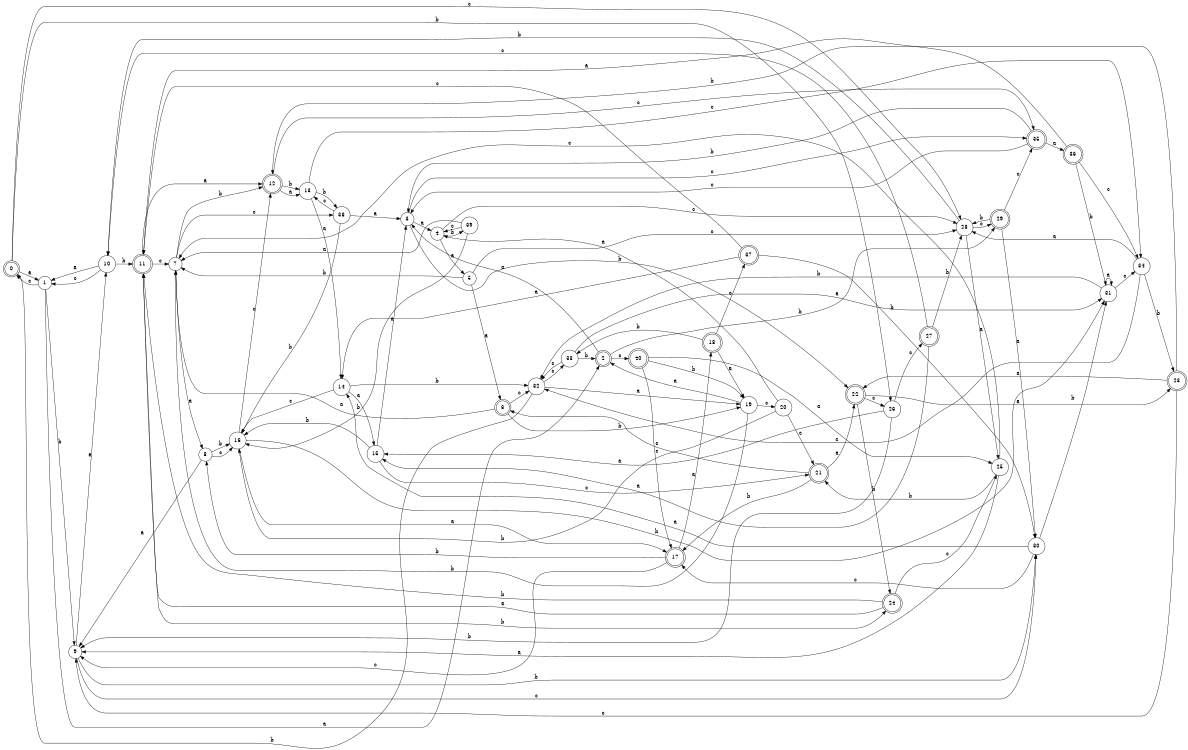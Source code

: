 digraph n33_8 {
__start0 [label="" shape="none"];

rankdir=LR;
size="8,5";

s0 [style="rounded,filled", color="black", fillcolor="white" shape="doublecircle", label="0"];
s1 [style="filled", color="black", fillcolor="white" shape="circle", label="1"];
s2 [style="rounded,filled", color="black", fillcolor="white" shape="doublecircle", label="2"];
s3 [style="filled", color="black", fillcolor="white" shape="circle", label="3"];
s4 [style="filled", color="black", fillcolor="white" shape="circle", label="4"];
s5 [style="filled", color="black", fillcolor="white" shape="circle", label="5"];
s6 [style="rounded,filled", color="black", fillcolor="white" shape="doublecircle", label="6"];
s7 [style="filled", color="black", fillcolor="white" shape="circle", label="7"];
s8 [style="filled", color="black", fillcolor="white" shape="circle", label="8"];
s9 [style="filled", color="black", fillcolor="white" shape="circle", label="9"];
s10 [style="filled", color="black", fillcolor="white" shape="circle", label="10"];
s11 [style="rounded,filled", color="black", fillcolor="white" shape="doublecircle", label="11"];
s12 [style="rounded,filled", color="black", fillcolor="white" shape="doublecircle", label="12"];
s13 [style="filled", color="black", fillcolor="white" shape="circle", label="13"];
s14 [style="filled", color="black", fillcolor="white" shape="circle", label="14"];
s15 [style="filled", color="black", fillcolor="white" shape="circle", label="15"];
s16 [style="filled", color="black", fillcolor="white" shape="circle", label="16"];
s17 [style="rounded,filled", color="black", fillcolor="white" shape="doublecircle", label="17"];
s18 [style="rounded,filled", color="black", fillcolor="white" shape="doublecircle", label="18"];
s19 [style="filled", color="black", fillcolor="white" shape="circle", label="19"];
s20 [style="filled", color="black", fillcolor="white" shape="circle", label="20"];
s21 [style="rounded,filled", color="black", fillcolor="white" shape="doublecircle", label="21"];
s22 [style="rounded,filled", color="black", fillcolor="white" shape="doublecircle", label="22"];
s23 [style="rounded,filled", color="black", fillcolor="white" shape="doublecircle", label="23"];
s24 [style="rounded,filled", color="black", fillcolor="white" shape="doublecircle", label="24"];
s25 [style="filled", color="black", fillcolor="white" shape="circle", label="25"];
s26 [style="filled", color="black", fillcolor="white" shape="circle", label="26"];
s27 [style="rounded,filled", color="black", fillcolor="white" shape="doublecircle", label="27"];
s28 [style="filled", color="black", fillcolor="white" shape="circle", label="28"];
s29 [style="rounded,filled", color="black", fillcolor="white" shape="doublecircle", label="29"];
s30 [style="filled", color="black", fillcolor="white" shape="circle", label="30"];
s31 [style="filled", color="black", fillcolor="white" shape="circle", label="31"];
s32 [style="filled", color="black", fillcolor="white" shape="circle", label="32"];
s33 [style="filled", color="black", fillcolor="white" shape="circle", label="33"];
s34 [style="filled", color="black", fillcolor="white" shape="circle", label="34"];
s35 [style="rounded,filled", color="black", fillcolor="white" shape="doublecircle", label="35"];
s36 [style="rounded,filled", color="black", fillcolor="white" shape="doublecircle", label="36"];
s37 [style="rounded,filled", color="black", fillcolor="white" shape="doublecircle", label="37"];
s38 [style="filled", color="black", fillcolor="white" shape="circle", label="38"];
s39 [style="filled", color="black", fillcolor="white" shape="circle", label="39"];
s40 [style="rounded,filled", color="black", fillcolor="white" shape="doublecircle", label="40"];
s0 -> s1 [label="a"];
s0 -> s26 [label="b"];
s0 -> s28 [label="c"];
s1 -> s2 [label="a"];
s1 -> s9 [label="b"];
s1 -> s0 [label="c"];
s2 -> s3 [label="a"];
s2 -> s29 [label="b"];
s2 -> s40 [label="c"];
s3 -> s4 [label="a"];
s3 -> s22 [label="b"];
s3 -> s35 [label="c"];
s4 -> s5 [label="a"];
s4 -> s39 [label="b"];
s4 -> s28 [label="c"];
s5 -> s6 [label="a"];
s5 -> s7 [label="b"];
s5 -> s28 [label="c"];
s6 -> s7 [label="a"];
s6 -> s19 [label="b"];
s6 -> s32 [label="c"];
s7 -> s8 [label="a"];
s7 -> s12 [label="b"];
s7 -> s38 [label="c"];
s8 -> s9 [label="a"];
s8 -> s16 [label="b"];
s8 -> s16 [label="c"];
s9 -> s10 [label="a"];
s9 -> s30 [label="b"];
s9 -> s30 [label="c"];
s10 -> s1 [label="a"];
s10 -> s11 [label="b"];
s10 -> s1 [label="c"];
s11 -> s12 [label="a"];
s11 -> s24 [label="b"];
s11 -> s7 [label="c"];
s12 -> s13 [label="a"];
s12 -> s13 [label="b"];
s12 -> s35 [label="c"];
s13 -> s14 [label="a"];
s13 -> s38 [label="b"];
s13 -> s34 [label="c"];
s14 -> s15 [label="a"];
s14 -> s32 [label="b"];
s14 -> s16 [label="c"];
s15 -> s3 [label="a"];
s15 -> s16 [label="b"];
s15 -> s21 [label="c"];
s16 -> s17 [label="a"];
s16 -> s31 [label="b"];
s16 -> s12 [label="c"];
s17 -> s18 [label="a"];
s17 -> s8 [label="b"];
s17 -> s9 [label="c"];
s18 -> s19 [label="a"];
s18 -> s33 [label="b"];
s18 -> s37 [label="c"];
s19 -> s2 [label="a"];
s19 -> s7 [label="b"];
s19 -> s20 [label="c"];
s20 -> s4 [label="a"];
s20 -> s16 [label="b"];
s20 -> s21 [label="c"];
s21 -> s22 [label="a"];
s21 -> s17 [label="b"];
s21 -> s6 [label="c"];
s22 -> s23 [label="a"];
s22 -> s24 [label="b"];
s22 -> s26 [label="c"];
s23 -> s22 [label="a"];
s23 -> s12 [label="b"];
s23 -> s9 [label="c"];
s24 -> s11 [label="a"];
s24 -> s11 [label="b"];
s24 -> s25 [label="c"];
s25 -> s9 [label="a"];
s25 -> s21 [label="b"];
s25 -> s7 [label="c"];
s26 -> s15 [label="a"];
s26 -> s9 [label="b"];
s26 -> s27 [label="c"];
s27 -> s15 [label="a"];
s27 -> s28 [label="b"];
s27 -> s10 [label="c"];
s28 -> s25 [label="a"];
s28 -> s10 [label="b"];
s28 -> s29 [label="c"];
s29 -> s30 [label="a"];
s29 -> s28 [label="b"];
s29 -> s35 [label="c"];
s30 -> s14 [label="a"];
s30 -> s31 [label="b"];
s30 -> s17 [label="c"];
s31 -> s31 [label="a"];
s31 -> s32 [label="b"];
s31 -> s34 [label="c"];
s32 -> s19 [label="a"];
s32 -> s0 [label="b"];
s32 -> s33 [label="c"];
s33 -> s31 [label="a"];
s33 -> s2 [label="b"];
s33 -> s32 [label="c"];
s34 -> s28 [label="a"];
s34 -> s23 [label="b"];
s34 -> s32 [label="c"];
s35 -> s36 [label="a"];
s35 -> s3 [label="b"];
s35 -> s3 [label="c"];
s36 -> s11 [label="a"];
s36 -> s31 [label="b"];
s36 -> s34 [label="c"];
s37 -> s14 [label="a"];
s37 -> s30 [label="b"];
s37 -> s11 [label="c"];
s38 -> s3 [label="a"];
s38 -> s16 [label="b"];
s38 -> s13 [label="c"];
s39 -> s7 [label="a"];
s39 -> s16 [label="b"];
s39 -> s4 [label="c"];
s40 -> s25 [label="a"];
s40 -> s19 [label="b"];
s40 -> s17 [label="c"];

}